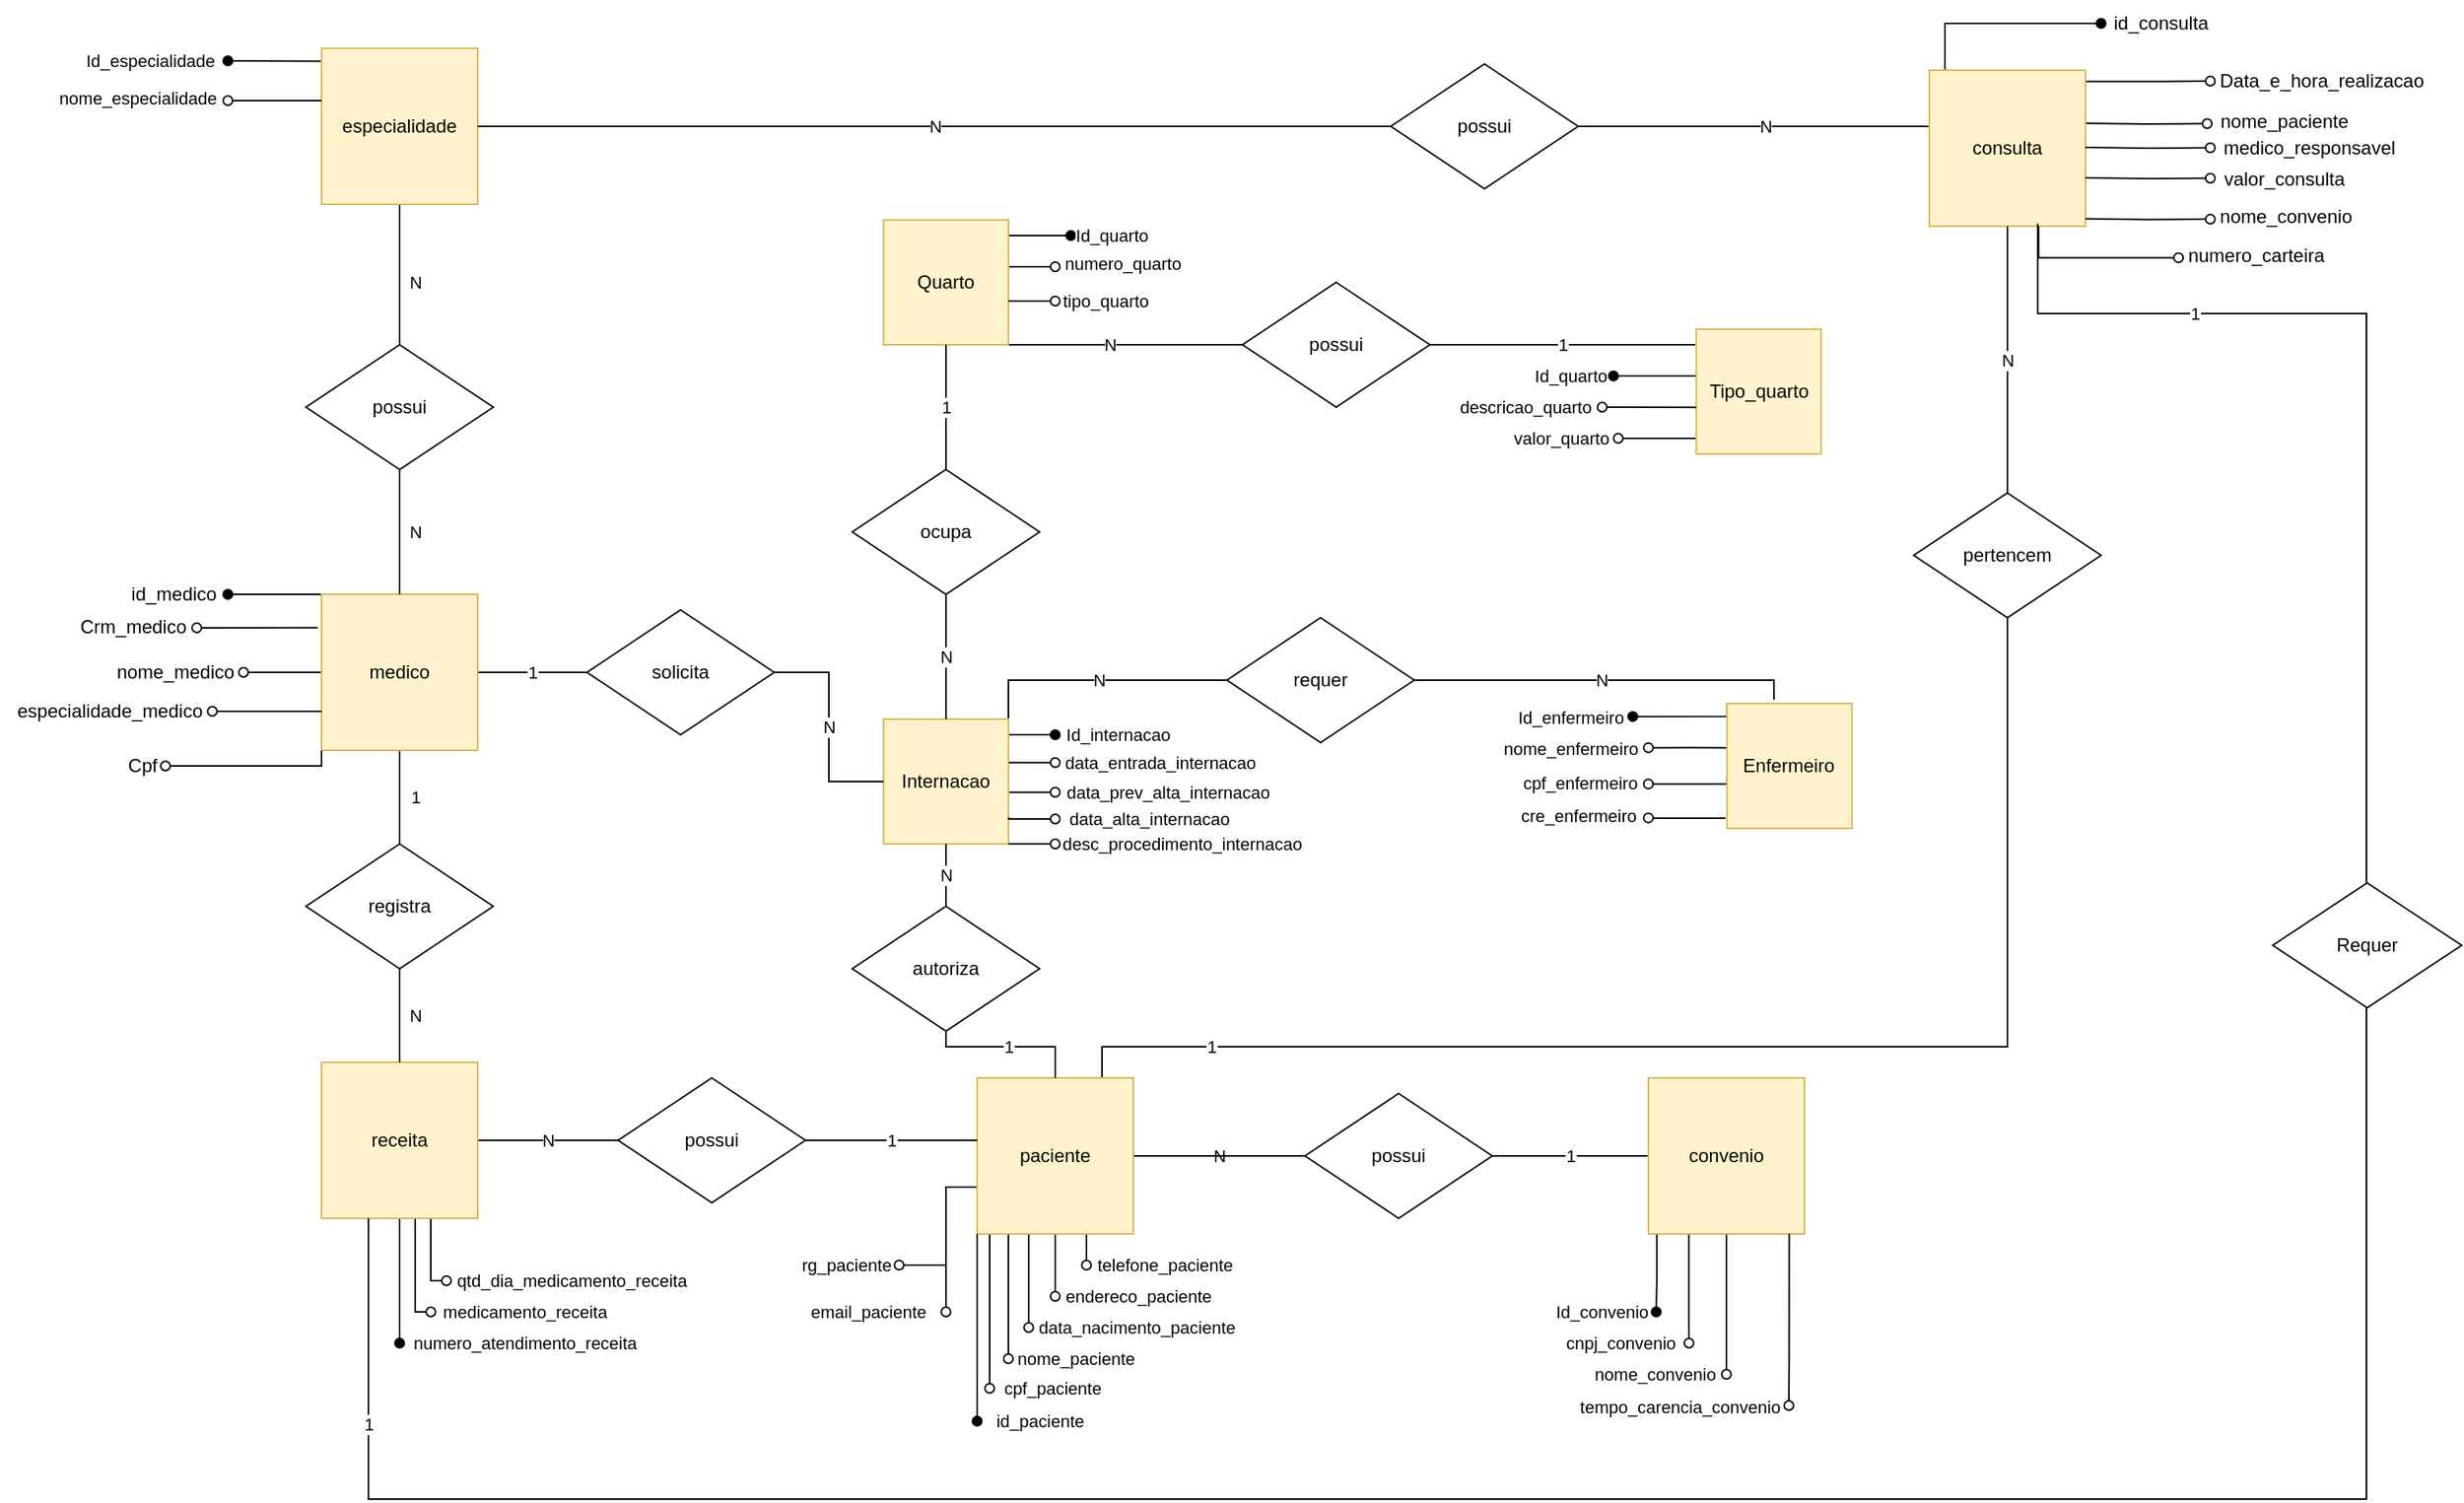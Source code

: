<mxfile version="24.4.13" type="device" pages="2">
  <diagram name="Página-1" id="ew3CuLMnaDYVhj-JNyy1">
    <mxGraphModel dx="1744" dy="946" grid="1" gridSize="10" guides="1" tooltips="1" connect="1" arrows="1" fold="1" page="1" pageScale="1" pageWidth="827" pageHeight="1169" math="0" shadow="0">
      <root>
        <mxCell id="0" />
        <mxCell id="1" parent="0" />
        <mxCell id="UOVDz3AfjMhENpcuAS9a-28" style="edgeStyle=orthogonalEdgeStyle;rounded=0;orthogonalLoop=1;jettySize=auto;html=1;exitX=-0.001;exitY=0.083;exitDx=0;exitDy=0;exitPerimeter=0;endArrow=oval;endFill=1;" parent="1" source="uHf-Sc3Z5YL_8EBf-EKb-9" edge="1">
          <mxGeometry relative="1" as="geometry">
            <mxPoint x="720" y="58" as="targetPoint" />
            <Array as="points">
              <mxPoint x="720" y="58" />
            </Array>
          </mxGeometry>
        </mxCell>
        <mxCell id="UOVDz3AfjMhENpcuAS9a-29" value="Id_especialidade" style="edgeLabel;html=1;align=center;verticalAlign=middle;resizable=0;points=[];" parent="UOVDz3AfjMhENpcuAS9a-28" connectable="0" vertex="1">
          <mxGeometry x="0.57" y="-1" relative="1" as="geometry">
            <mxPoint x="-63" y="1" as="offset" />
          </mxGeometry>
        </mxCell>
        <mxCell id="9ng8BnEBBsvvDeKz3U4P-48" value="N" style="edgeStyle=orthogonalEdgeStyle;rounded=0;orthogonalLoop=1;jettySize=auto;html=1;exitX=0.5;exitY=1;exitDx=0;exitDy=0;entryX=0.5;entryY=0;entryDx=0;entryDy=0;endArrow=none;endFill=0;" parent="1" source="uHf-Sc3Z5YL_8EBf-EKb-9" target="zniptsspKT12phf2z-Gr-21" edge="1">
          <mxGeometry x="0.111" y="10" relative="1" as="geometry">
            <mxPoint as="offset" />
          </mxGeometry>
        </mxCell>
        <mxCell id="uHf-Sc3Z5YL_8EBf-EKb-9" value="especialidade" style="whiteSpace=wrap;html=1;aspect=fixed;fillColor=#fff2cc;strokeColor=#d6b656;" parent="1" vertex="1">
          <mxGeometry x="780" y="50" width="100" height="100" as="geometry" />
        </mxCell>
        <mxCell id="9ng8BnEBBsvvDeKz3U4P-21" style="edgeStyle=orthogonalEdgeStyle;rounded=0;orthogonalLoop=1;jettySize=auto;html=1;exitX=-0.024;exitY=0.134;exitDx=0;exitDy=0;endArrow=oval;endFill=0;exitPerimeter=0;entryX=0.688;entryY=0.948;entryDx=0;entryDy=0;entryPerimeter=0;" parent="1" edge="1">
          <mxGeometry relative="1" as="geometry">
            <mxPoint x="700.04" y="421.44" as="targetPoint" />
            <mxPoint x="777.6" y="421.4" as="sourcePoint" />
          </mxGeometry>
        </mxCell>
        <mxCell id="9ng8BnEBBsvvDeKz3U4P-25" style="edgeStyle=orthogonalEdgeStyle;rounded=0;orthogonalLoop=1;jettySize=auto;html=1;exitX=0;exitY=0.5;exitDx=0;exitDy=0;endArrow=oval;endFill=0;" parent="1" source="uHf-Sc3Z5YL_8EBf-EKb-10" edge="1">
          <mxGeometry relative="1" as="geometry">
            <mxPoint x="730" y="450" as="targetPoint" />
          </mxGeometry>
        </mxCell>
        <mxCell id="9ng8BnEBBsvvDeKz3U4P-35" style="edgeStyle=orthogonalEdgeStyle;rounded=0;orthogonalLoop=1;jettySize=auto;html=1;exitX=0;exitY=0;exitDx=0;exitDy=0;endArrow=oval;endFill=1;" parent="1" source="uHf-Sc3Z5YL_8EBf-EKb-10" edge="1">
          <mxGeometry relative="1" as="geometry">
            <mxPoint x="720" y="400" as="targetPoint" />
            <Array as="points">
              <mxPoint x="720" y="400" />
            </Array>
          </mxGeometry>
        </mxCell>
        <mxCell id="zniptsspKT12phf2z-Gr-48" value="1" style="edgeStyle=orthogonalEdgeStyle;rounded=0;orthogonalLoop=1;jettySize=auto;html=1;entryX=0.5;entryY=0;entryDx=0;entryDy=0;endArrow=none;endFill=0;" parent="1" source="uHf-Sc3Z5YL_8EBf-EKb-10" target="nWhaqhc1l1zfWmb2bpnN-33" edge="1">
          <mxGeometry y="10" relative="1" as="geometry">
            <mxPoint as="offset" />
          </mxGeometry>
        </mxCell>
        <mxCell id="9ng8BnEBBsvvDeKz3U4P-57" value="1" style="edgeStyle=orthogonalEdgeStyle;rounded=0;orthogonalLoop=1;jettySize=auto;html=1;entryX=0;entryY=0.5;entryDx=0;entryDy=0;endArrow=none;endFill=0;" parent="1" source="uHf-Sc3Z5YL_8EBf-EKb-10" target="9ng8BnEBBsvvDeKz3U4P-56" edge="1">
          <mxGeometry relative="1" as="geometry" />
        </mxCell>
        <mxCell id="uHf-Sc3Z5YL_8EBf-EKb-10" value="medico" style="whiteSpace=wrap;html=1;aspect=fixed;fillColor=#fff2cc;strokeColor=#d6b656;" parent="1" vertex="1">
          <mxGeometry x="780" y="400" width="100" height="100" as="geometry" />
        </mxCell>
        <mxCell id="zniptsspKT12phf2z-Gr-53" value="1" style="edgeStyle=orthogonalEdgeStyle;rounded=0;orthogonalLoop=1;jettySize=auto;html=1;endArrow=none;endFill=0;" parent="1" source="uHf-Sc3Z5YL_8EBf-EKb-11" target="uHf-Sc3Z5YL_8EBf-EKb-17" edge="1">
          <mxGeometry relative="1" as="geometry" />
        </mxCell>
        <mxCell id="uHf-Sc3Z5YL_8EBf-EKb-11" value="possui" style="rhombus;whiteSpace=wrap;html=1;" parent="1" vertex="1">
          <mxGeometry x="1410" y="720" width="120" height="80" as="geometry" />
        </mxCell>
        <mxCell id="UOVDz3AfjMhENpcuAS9a-22" value="Id_convenio" style="edgeStyle=orthogonalEdgeStyle;rounded=0;orthogonalLoop=1;jettySize=auto;html=1;endArrow=oval;endFill=1;exitX=0.054;exitY=0.999;exitDx=0;exitDy=0;exitPerimeter=0;" parent="1" source="uHf-Sc3Z5YL_8EBf-EKb-17" edge="1">
          <mxGeometry x="1" y="-35" relative="1" as="geometry">
            <mxPoint x="1635" y="860" as="targetPoint" />
            <Array as="points">
              <mxPoint x="1635" y="840" />
              <mxPoint x="1635" y="860" />
            </Array>
            <mxPoint y="1" as="offset" />
          </mxGeometry>
        </mxCell>
        <mxCell id="UOVDz3AfjMhENpcuAS9a-23" style="edgeStyle=orthogonalEdgeStyle;rounded=0;orthogonalLoop=1;jettySize=auto;html=1;exitX=0.301;exitY=1.031;exitDx=0;exitDy=0;endArrow=oval;endFill=0;exitPerimeter=0;" parent="1" edge="1">
          <mxGeometry relative="1" as="geometry">
            <mxPoint x="1656" y="880" as="targetPoint" />
            <mxPoint x="1646" y="810.0" as="sourcePoint" />
            <Array as="points">
              <mxPoint x="1655.9" y="809.9" />
              <mxPoint x="1655.9" y="866.9" />
            </Array>
          </mxGeometry>
        </mxCell>
        <mxCell id="UOVDz3AfjMhENpcuAS9a-24" value="cnpj_convenio" style="edgeLabel;html=1;align=center;verticalAlign=middle;resizable=0;points=[];" parent="UOVDz3AfjMhENpcuAS9a-23" connectable="0" vertex="1">
          <mxGeometry x="0.198" y="2" relative="1" as="geometry">
            <mxPoint x="-46" y="32" as="offset" />
          </mxGeometry>
        </mxCell>
        <mxCell id="zniptsspKT12phf2z-Gr-58" style="edgeStyle=orthogonalEdgeStyle;rounded=0;orthogonalLoop=1;jettySize=auto;html=1;endArrow=oval;endFill=0;" parent="1" source="uHf-Sc3Z5YL_8EBf-EKb-17" edge="1">
          <mxGeometry relative="1" as="geometry">
            <mxPoint x="1680" y="900" as="targetPoint" />
          </mxGeometry>
        </mxCell>
        <mxCell id="zniptsspKT12phf2z-Gr-59" value="nome_convenio" style="edgeLabel;html=1;align=center;verticalAlign=middle;resizable=0;points=[];" parent="zniptsspKT12phf2z-Gr-58" connectable="0" vertex="1">
          <mxGeometry x="0.616" y="1" relative="1" as="geometry">
            <mxPoint x="-47" y="17" as="offset" />
          </mxGeometry>
        </mxCell>
        <mxCell id="uHf-Sc3Z5YL_8EBf-EKb-17" value="convenio" style="whiteSpace=wrap;html=1;aspect=fixed;fillColor=#fff2cc;strokeColor=#d6b656;" parent="1" vertex="1">
          <mxGeometry x="1630" y="710" width="100" height="100" as="geometry" />
        </mxCell>
        <mxCell id="UOVDz3AfjMhENpcuAS9a-3" value="cpf_paciente" style="edgeStyle=orthogonalEdgeStyle;rounded=0;orthogonalLoop=1;jettySize=auto;html=1;endArrow=oval;endFill=0;" parent="1" edge="1">
          <mxGeometry x="1" y="40" relative="1" as="geometry">
            <mxPoint x="1208" y="909" as="targetPoint" />
            <mxPoint x="1208" y="809" as="sourcePoint" />
            <Array as="points">
              <mxPoint x="1208" y="899" />
            </Array>
            <mxPoint as="offset" />
          </mxGeometry>
        </mxCell>
        <mxCell id="UOVDz3AfjMhENpcuAS9a-6" style="edgeStyle=orthogonalEdgeStyle;rounded=0;orthogonalLoop=1;jettySize=auto;html=1;endArrow=oval;endFill=0;" parent="1" edge="1">
          <mxGeometry relative="1" as="geometry">
            <mxPoint x="1220" y="890" as="targetPoint" />
            <mxPoint x="1219.997" y="810" as="sourcePoint" />
          </mxGeometry>
        </mxCell>
        <mxCell id="UOVDz3AfjMhENpcuAS9a-7" value="nome_paciente" style="edgeLabel;html=1;align=center;verticalAlign=middle;resizable=0;points=[];" parent="UOVDz3AfjMhENpcuAS9a-6" connectable="0" vertex="1">
          <mxGeometry x="0.436" y="2" relative="1" as="geometry">
            <mxPoint x="41" y="22" as="offset" />
          </mxGeometry>
        </mxCell>
        <mxCell id="UOVDz3AfjMhENpcuAS9a-9" style="edgeStyle=orthogonalEdgeStyle;rounded=0;orthogonalLoop=1;jettySize=auto;html=1;endArrow=oval;endFill=0;" parent="1" edge="1">
          <mxGeometry relative="1" as="geometry">
            <mxPoint x="1233.02" y="870" as="targetPoint" />
            <mxPoint x="1232.997" y="810" as="sourcePoint" />
          </mxGeometry>
        </mxCell>
        <mxCell id="UOVDz3AfjMhENpcuAS9a-10" value="data_nacimento_paciente" style="edgeLabel;html=1;align=center;verticalAlign=middle;resizable=0;points=[];" parent="UOVDz3AfjMhENpcuAS9a-9" connectable="0" vertex="1">
          <mxGeometry x="0.651" y="1" relative="1" as="geometry">
            <mxPoint x="68" y="10" as="offset" />
          </mxGeometry>
        </mxCell>
        <mxCell id="UOVDz3AfjMhENpcuAS9a-11" style="edgeStyle=orthogonalEdgeStyle;rounded=0;orthogonalLoop=1;jettySize=auto;html=1;endArrow=oval;endFill=0;" parent="1" source="uHf-Sc3Z5YL_8EBf-EKb-18" edge="1">
          <mxGeometry relative="1" as="geometry">
            <mxPoint x="1250" y="850" as="targetPoint" />
          </mxGeometry>
        </mxCell>
        <mxCell id="UOVDz3AfjMhENpcuAS9a-12" value="endereco_paciente" style="edgeLabel;html=1;align=center;verticalAlign=middle;resizable=0;points=[];" parent="UOVDz3AfjMhENpcuAS9a-11" connectable="0" vertex="1">
          <mxGeometry x="-0.206" y="1" relative="1" as="geometry">
            <mxPoint x="52" y="24" as="offset" />
          </mxGeometry>
        </mxCell>
        <mxCell id="UOVDz3AfjMhENpcuAS9a-15" style="edgeStyle=orthogonalEdgeStyle;rounded=0;orthogonalLoop=1;jettySize=auto;html=1;exitX=0.75;exitY=1;exitDx=0;exitDy=0;endArrow=oval;endFill=0;" parent="1" edge="1">
          <mxGeometry relative="1" as="geometry">
            <mxPoint x="1270" y="830" as="targetPoint" />
            <mxPoint x="1275" y="800" as="sourcePoint" />
            <Array as="points">
              <mxPoint x="1270" y="800" />
              <mxPoint x="1270" y="830" />
            </Array>
          </mxGeometry>
        </mxCell>
        <mxCell id="UOVDz3AfjMhENpcuAS9a-16" value="telefone_paciente" style="edgeLabel;html=1;align=center;verticalAlign=middle;resizable=0;points=[];" parent="UOVDz3AfjMhENpcuAS9a-15" connectable="0" vertex="1">
          <mxGeometry x="0.368" relative="1" as="geometry">
            <mxPoint x="50" y="11" as="offset" />
          </mxGeometry>
        </mxCell>
        <mxCell id="UOVDz3AfjMhENpcuAS9a-17" value="email_paciente" style="edgeStyle=orthogonalEdgeStyle;rounded=0;orthogonalLoop=1;jettySize=auto;html=1;endArrow=oval;endFill=0;" parent="1" edge="1">
          <mxGeometry x="1.0" y="-50" relative="1" as="geometry">
            <mxPoint x="1180" y="860" as="targetPoint" />
            <mxPoint x="1200" y="780" as="sourcePoint" />
            <Array as="points">
              <mxPoint x="1180" y="780" />
            </Array>
            <mxPoint as="offset" />
          </mxGeometry>
        </mxCell>
        <mxCell id="UOVDz3AfjMhENpcuAS9a-20" style="edgeStyle=orthogonalEdgeStyle;rounded=0;orthogonalLoop=1;jettySize=auto;html=1;endArrow=oval;endFill=0;" parent="1" edge="1">
          <mxGeometry relative="1" as="geometry">
            <mxPoint x="1150" y="830" as="targetPoint" />
            <mxPoint x="1200" y="770" as="sourcePoint" />
            <Array as="points">
              <mxPoint x="1200" y="780" />
              <mxPoint x="1180" y="780" />
              <mxPoint x="1180" y="830" />
              <mxPoint x="1160" y="830" />
            </Array>
          </mxGeometry>
        </mxCell>
        <mxCell id="UOVDz3AfjMhENpcuAS9a-21" value="rg_paciente" style="edgeLabel;html=1;align=center;verticalAlign=middle;resizable=0;points=[];" parent="UOVDz3AfjMhENpcuAS9a-20" connectable="0" vertex="1">
          <mxGeometry x="0.681" relative="1" as="geometry">
            <mxPoint x="-52" as="offset" />
          </mxGeometry>
        </mxCell>
        <mxCell id="zniptsspKT12phf2z-Gr-52" value="N" style="edgeStyle=orthogonalEdgeStyle;rounded=0;orthogonalLoop=1;jettySize=auto;html=1;entryX=0;entryY=0.5;entryDx=0;entryDy=0;endArrow=none;endFill=0;" parent="1" source="uHf-Sc3Z5YL_8EBf-EKb-18" target="uHf-Sc3Z5YL_8EBf-EKb-11" edge="1">
          <mxGeometry relative="1" as="geometry" />
        </mxCell>
        <mxCell id="9ng8BnEBBsvvDeKz3U4P-49" value="1" style="edgeStyle=orthogonalEdgeStyle;rounded=0;orthogonalLoop=1;jettySize=auto;html=1;exitX=0.85;exitY=0.019;exitDx=0;exitDy=0;entryX=0.5;entryY=1;entryDx=0;entryDy=0;endArrow=none;endFill=0;exitPerimeter=0;" parent="1" source="uHf-Sc3Z5YL_8EBf-EKb-18" target="nWhaqhc1l1zfWmb2bpnN-17" edge="1">
          <mxGeometry x="-0.78" relative="1" as="geometry">
            <Array as="points">
              <mxPoint x="1280" y="712" />
              <mxPoint x="1280" y="690" />
              <mxPoint x="1860" y="690" />
            </Array>
            <mxPoint as="offset" />
          </mxGeometry>
        </mxCell>
        <mxCell id="zniptsspKT12phf2z-Gr-64" style="edgeStyle=orthogonalEdgeStyle;rounded=0;orthogonalLoop=1;jettySize=auto;html=1;endArrow=none;endFill=0;" parent="1" source="uHf-Sc3Z5YL_8EBf-EKb-18" target="uHf-Sc3Z5YL_8EBf-EKb-11" edge="1">
          <mxGeometry relative="1" as="geometry" />
        </mxCell>
        <mxCell id="uHf-Sc3Z5YL_8EBf-EKb-18" value="paciente" style="whiteSpace=wrap;html=1;aspect=fixed;fillColor=#fff2cc;strokeColor=#d6b656;" parent="1" vertex="1">
          <mxGeometry x="1200" y="710" width="100" height="100" as="geometry" />
        </mxCell>
        <mxCell id="9ng8BnEBBsvvDeKz3U4P-3" style="edgeStyle=orthogonalEdgeStyle;rounded=0;orthogonalLoop=1;jettySize=auto;html=1;exitX=1;exitY=0.25;exitDx=0;exitDy=0;endArrow=oval;endFill=1;" parent="1" edge="1">
          <mxGeometry relative="1" as="geometry">
            <mxPoint x="1920" y="33.97" as="targetPoint" />
            <mxPoint x="1820" y="64.0" as="sourcePoint" />
            <Array as="points">
              <mxPoint x="1820" y="33.97" />
              <mxPoint x="1900" y="33.97" />
            </Array>
          </mxGeometry>
        </mxCell>
        <mxCell id="9ng8BnEBBsvvDeKz3U4P-5" style="edgeStyle=orthogonalEdgeStyle;rounded=0;orthogonalLoop=1;jettySize=auto;html=1;exitX=0.997;exitY=0.072;exitDx=0;exitDy=0;endArrow=oval;endFill=0;exitPerimeter=0;" parent="1" source="nWhaqhc1l1zfWmb2bpnN-6" edge="1">
          <mxGeometry relative="1" as="geometry">
            <mxPoint x="1990" y="71" as="targetPoint" />
            <mxPoint x="2200" y="83" as="sourcePoint" />
            <Array as="points">
              <mxPoint x="1960" y="71" />
            </Array>
          </mxGeometry>
        </mxCell>
        <mxCell id="9ng8BnEBBsvvDeKz3U4P-7" style="edgeStyle=orthogonalEdgeStyle;rounded=0;orthogonalLoop=1;jettySize=auto;html=1;exitX=1;exitY=0.75;exitDx=0;exitDy=0;endArrow=oval;endFill=0;" parent="1" edge="1">
          <mxGeometry relative="1" as="geometry">
            <mxPoint x="1988" y="98.231" as="targetPoint" />
            <mxPoint x="1908" y="98.0" as="sourcePoint" />
          </mxGeometry>
        </mxCell>
        <mxCell id="9ng8BnEBBsvvDeKz3U4P-51" value="N" style="edgeStyle=orthogonalEdgeStyle;rounded=0;orthogonalLoop=1;jettySize=auto;html=1;exitX=0;exitY=0.5;exitDx=0;exitDy=0;entryX=1;entryY=0.5;entryDx=0;entryDy=0;endArrow=none;endFill=0;" parent="1" source="nWhaqhc1l1zfWmb2bpnN-6" target="nWhaqhc1l1zfWmb2bpnN-16" edge="1">
          <mxGeometry relative="1" as="geometry">
            <Array as="points">
              <mxPoint x="1810" y="100" />
            </Array>
          </mxGeometry>
        </mxCell>
        <mxCell id="nWhaqhc1l1zfWmb2bpnN-6" value="consulta" style="whiteSpace=wrap;html=1;aspect=fixed;fillColor=#fff2cc;strokeColor=#d6b656;" parent="1" vertex="1">
          <mxGeometry x="1810" y="64" width="100" height="100" as="geometry" />
        </mxCell>
        <mxCell id="UOVDz3AfjMhENpcuAS9a-33" style="edgeStyle=orthogonalEdgeStyle;rounded=0;orthogonalLoop=1;jettySize=auto;html=1;endArrow=oval;endFill=1;" parent="1" source="nWhaqhc1l1zfWmb2bpnN-7" edge="1">
          <mxGeometry relative="1" as="geometry">
            <mxPoint x="830" y="880" as="targetPoint" />
            <Array as="points">
              <mxPoint x="830" y="870" />
            </Array>
          </mxGeometry>
        </mxCell>
        <mxCell id="UOVDz3AfjMhENpcuAS9a-34" value="numero_atendimento_receita" style="edgeLabel;html=1;align=center;verticalAlign=middle;resizable=0;points=[];" parent="UOVDz3AfjMhENpcuAS9a-33" connectable="0" vertex="1">
          <mxGeometry x="-0.008" relative="1" as="geometry">
            <mxPoint x="80" y="40" as="offset" />
          </mxGeometry>
        </mxCell>
        <mxCell id="zniptsspKT12phf2z-Gr-50" value="N" style="edgeStyle=orthogonalEdgeStyle;rounded=0;orthogonalLoop=1;jettySize=auto;html=1;entryX=0;entryY=0.5;entryDx=0;entryDy=0;endArrow=none;endFill=0;" parent="1" source="nWhaqhc1l1zfWmb2bpnN-7" target="nWhaqhc1l1zfWmb2bpnN-10" edge="1">
          <mxGeometry relative="1" as="geometry" />
        </mxCell>
        <mxCell id="zniptsspKT12phf2z-Gr-71" style="edgeStyle=orthogonalEdgeStyle;rounded=0;orthogonalLoop=1;jettySize=auto;html=1;exitX=0.673;exitY=0.997;exitDx=0;exitDy=0;exitPerimeter=0;endArrow=oval;endFill=0;" parent="1" edge="1">
          <mxGeometry relative="1" as="geometry">
            <mxPoint x="850" y="860" as="targetPoint" />
            <mxPoint x="847.3" y="800" as="sourcePoint" />
            <Array as="points">
              <mxPoint x="840" y="800" />
              <mxPoint x="840" y="860" />
            </Array>
          </mxGeometry>
        </mxCell>
        <mxCell id="zniptsspKT12phf2z-Gr-72" value="medicamento_receita" style="edgeLabel;html=1;align=center;verticalAlign=middle;resizable=0;points=[];" parent="zniptsspKT12phf2z-Gr-71" connectable="0" vertex="1">
          <mxGeometry x="0.331" y="1" relative="1" as="geometry">
            <mxPoint x="69" y="16" as="offset" />
          </mxGeometry>
        </mxCell>
        <mxCell id="zniptsspKT12phf2z-Gr-73" style="edgeStyle=orthogonalEdgeStyle;rounded=0;orthogonalLoop=1;jettySize=auto;html=1;endArrow=oval;endFill=0;" parent="1" edge="1">
          <mxGeometry relative="1" as="geometry">
            <mxPoint x="860" y="840" as="targetPoint" />
            <mxPoint x="850.0" y="790" as="sourcePoint" />
            <Array as="points">
              <mxPoint x="850" y="840" />
            </Array>
          </mxGeometry>
        </mxCell>
        <mxCell id="nWhaqhc1l1zfWmb2bpnN-7" value="receita" style="whiteSpace=wrap;html=1;aspect=fixed;fillColor=#fff2cc;strokeColor=#d6b656;" parent="1" vertex="1">
          <mxGeometry x="780" y="700" width="100" height="100" as="geometry" />
        </mxCell>
        <mxCell id="nWhaqhc1l1zfWmb2bpnN-10" value="possui" style="rhombus;whiteSpace=wrap;html=1;" parent="1" vertex="1">
          <mxGeometry x="970" y="710" width="120" height="80" as="geometry" />
        </mxCell>
        <mxCell id="9ng8BnEBBsvvDeKz3U4P-52" value="N" style="edgeStyle=orthogonalEdgeStyle;rounded=0;orthogonalLoop=1;jettySize=auto;html=1;exitX=0;exitY=0.5;exitDx=0;exitDy=0;entryX=1;entryY=0.5;entryDx=0;entryDy=0;endArrow=none;endFill=0;" parent="1" source="nWhaqhc1l1zfWmb2bpnN-16" target="uHf-Sc3Z5YL_8EBf-EKb-9" edge="1">
          <mxGeometry relative="1" as="geometry" />
        </mxCell>
        <mxCell id="nWhaqhc1l1zfWmb2bpnN-16" value="possui" style="rhombus;whiteSpace=wrap;html=1;" parent="1" vertex="1">
          <mxGeometry x="1465" y="60" width="120" height="80" as="geometry" />
        </mxCell>
        <mxCell id="9ng8BnEBBsvvDeKz3U4P-61" value="N" style="edgeStyle=orthogonalEdgeStyle;rounded=0;orthogonalLoop=1;jettySize=auto;html=1;exitX=0.5;exitY=0;exitDx=0;exitDy=0;entryX=0.5;entryY=1;entryDx=0;entryDy=0;endArrow=none;endFill=0;" parent="1" source="nWhaqhc1l1zfWmb2bpnN-17" target="nWhaqhc1l1zfWmb2bpnN-6" edge="1">
          <mxGeometry relative="1" as="geometry" />
        </mxCell>
        <mxCell id="nWhaqhc1l1zfWmb2bpnN-17" value="pertencem" style="rhombus;whiteSpace=wrap;html=1;" parent="1" vertex="1">
          <mxGeometry x="1800" y="335" width="120" height="80" as="geometry" />
        </mxCell>
        <mxCell id="nWhaqhc1l1zfWmb2bpnN-30" value="possui" style="rhombus;whiteSpace=wrap;html=1;" parent="1" vertex="1">
          <mxGeometry x="1370" y="200" width="120" height="80" as="geometry" />
        </mxCell>
        <mxCell id="zniptsspKT12phf2z-Gr-49" value="N" style="edgeStyle=orthogonalEdgeStyle;rounded=0;orthogonalLoop=1;jettySize=auto;html=1;entryX=0.5;entryY=0;entryDx=0;entryDy=0;endArrow=none;endFill=0;" parent="1" source="nWhaqhc1l1zfWmb2bpnN-33" target="nWhaqhc1l1zfWmb2bpnN-7" edge="1">
          <mxGeometry y="10" relative="1" as="geometry">
            <mxPoint as="offset" />
          </mxGeometry>
        </mxCell>
        <mxCell id="nWhaqhc1l1zfWmb2bpnN-33" value="registra" style="rhombus;whiteSpace=wrap;html=1;" parent="1" vertex="1">
          <mxGeometry x="770" y="560" width="120" height="80" as="geometry" />
        </mxCell>
        <mxCell id="9ng8BnEBBsvvDeKz3U4P-4" value="id_consulta" style="text;html=1;align=center;verticalAlign=middle;resizable=0;points=[];autosize=1;strokeColor=none;fillColor=none;" parent="1" vertex="1">
          <mxGeometry x="1918" y="19" width="80" height="30" as="geometry" />
        </mxCell>
        <mxCell id="9ng8BnEBBsvvDeKz3U4P-6" value="Data_e_hora_realizacao" style="text;html=1;align=center;verticalAlign=middle;resizable=0;points=[];autosize=1;strokeColor=none;fillColor=none;" parent="1" vertex="1">
          <mxGeometry x="1986" y="56" width="150" height="30" as="geometry" />
        </mxCell>
        <mxCell id="9ng8BnEBBsvvDeKz3U4P-8" value="medico_responsavel" style="text;html=1;align=center;verticalAlign=middle;resizable=0;points=[];autosize=1;strokeColor=none;fillColor=none;" parent="1" vertex="1">
          <mxGeometry x="1988" y="99" width="130" height="30" as="geometry" />
        </mxCell>
        <mxCell id="9ng8BnEBBsvvDeKz3U4P-9" style="edgeStyle=orthogonalEdgeStyle;rounded=0;orthogonalLoop=1;jettySize=auto;html=1;exitX=1;exitY=0.75;exitDx=0;exitDy=0;endArrow=oval;endFill=0;" parent="1" edge="1">
          <mxGeometry relative="1" as="geometry">
            <mxPoint x="1990" y="113.731" as="targetPoint" />
            <mxPoint x="1910" y="113.5" as="sourcePoint" />
          </mxGeometry>
        </mxCell>
        <mxCell id="9ng8BnEBBsvvDeKz3U4P-10" value="nome_paciente" style="text;html=1;align=center;verticalAlign=middle;resizable=0;points=[];autosize=1;strokeColor=none;fillColor=none;" parent="1" vertex="1">
          <mxGeometry x="1982" y="82" width="110" height="30" as="geometry" />
        </mxCell>
        <mxCell id="9ng8BnEBBsvvDeKz3U4P-11" style="edgeStyle=orthogonalEdgeStyle;rounded=0;orthogonalLoop=1;jettySize=auto;html=1;exitX=1;exitY=0.75;exitDx=0;exitDy=0;endArrow=oval;endFill=0;" parent="1" edge="1">
          <mxGeometry relative="1" as="geometry">
            <mxPoint x="1990" y="133.231" as="targetPoint" />
            <mxPoint x="1910" y="133" as="sourcePoint" />
          </mxGeometry>
        </mxCell>
        <mxCell id="9ng8BnEBBsvvDeKz3U4P-12" value="nome_convenio" style="text;html=1;align=center;verticalAlign=middle;resizable=0;points=[];autosize=1;strokeColor=none;fillColor=none;" parent="1" vertex="1">
          <mxGeometry x="1983" y="143" width="110" height="30" as="geometry" />
        </mxCell>
        <mxCell id="9ng8BnEBBsvvDeKz3U4P-15" value="valor_consulta" style="text;html=1;align=center;verticalAlign=middle;resizable=0;points=[];autosize=1;strokeColor=none;fillColor=none;" parent="1" vertex="1">
          <mxGeometry x="1987" y="119" width="100" height="30" as="geometry" />
        </mxCell>
        <mxCell id="9ng8BnEBBsvvDeKz3U4P-18" style="edgeStyle=orthogonalEdgeStyle;rounded=0;orthogonalLoop=1;jettySize=auto;html=1;exitX=0.904;exitY=0.978;exitDx=0;exitDy=0;endArrow=oval;endFill=0;exitPerimeter=0;" parent="1" edge="1">
          <mxGeometry relative="1" as="geometry">
            <mxPoint x="1969.6" y="184.2" as="targetPoint" />
            <mxPoint x="1880" y="164" as="sourcePoint" />
            <Array as="points">
              <mxPoint x="1879.6" y="184.2" />
            </Array>
          </mxGeometry>
        </mxCell>
        <mxCell id="9ng8BnEBBsvvDeKz3U4P-19" value="numero_carteira" style="text;html=1;align=center;verticalAlign=middle;resizable=0;points=[];autosize=1;strokeColor=none;fillColor=none;" parent="1" vertex="1">
          <mxGeometry x="1964" y="168" width="110" height="30" as="geometry" />
        </mxCell>
        <mxCell id="9ng8BnEBBsvvDeKz3U4P-22" value="Crm_medico" style="text;html=1;align=center;verticalAlign=middle;resizable=0;points=[];autosize=1;strokeColor=none;fillColor=none;" parent="1" vertex="1">
          <mxGeometry x="614" y="406" width="90" height="30" as="geometry" />
        </mxCell>
        <mxCell id="UOVDz3AfjMhENpcuAS9a-30" style="edgeStyle=orthogonalEdgeStyle;rounded=0;orthogonalLoop=1;jettySize=auto;html=1;exitX=-0.001;exitY=0.083;exitDx=0;exitDy=0;exitPerimeter=0;endArrow=oval;endFill=0;" parent="1" edge="1">
          <mxGeometry relative="1" as="geometry">
            <mxPoint x="720" y="83.51" as="targetPoint" />
            <mxPoint x="780" y="83.51" as="sourcePoint" />
            <Array as="points">
              <mxPoint x="720" y="83.51" />
            </Array>
          </mxGeometry>
        </mxCell>
        <mxCell id="UOVDz3AfjMhENpcuAS9a-31" value="nome_especialidade" style="edgeLabel;html=1;align=center;verticalAlign=middle;resizable=0;points=[];" parent="UOVDz3AfjMhENpcuAS9a-30" connectable="0" vertex="1">
          <mxGeometry x="0.57" y="-1" relative="1" as="geometry">
            <mxPoint x="-71" y="-1" as="offset" />
          </mxGeometry>
        </mxCell>
        <mxCell id="9ng8BnEBBsvvDeKz3U4P-27" value="nome_medico" style="text;html=1;align=center;verticalAlign=middle;resizable=0;points=[];autosize=1;strokeColor=none;fillColor=none;" parent="1" vertex="1">
          <mxGeometry x="636" y="435" width="100" height="30" as="geometry" />
        </mxCell>
        <mxCell id="9ng8BnEBBsvvDeKz3U4P-28" style="edgeStyle=orthogonalEdgeStyle;rounded=0;orthogonalLoop=1;jettySize=auto;html=1;exitX=0;exitY=0.75;exitDx=0;exitDy=0;endArrow=oval;endFill=0;" parent="1" source="uHf-Sc3Z5YL_8EBf-EKb-10" edge="1">
          <mxGeometry relative="1" as="geometry">
            <mxPoint x="710" y="475" as="targetPoint" />
            <mxPoint x="880" y="470" as="sourcePoint" />
          </mxGeometry>
        </mxCell>
        <mxCell id="9ng8BnEBBsvvDeKz3U4P-29" value="especialidade_medico" style="text;html=1;align=center;verticalAlign=middle;resizable=0;points=[];autosize=1;strokeColor=none;fillColor=none;" parent="1" vertex="1">
          <mxGeometry x="574" y="460" width="140" height="30" as="geometry" />
        </mxCell>
        <mxCell id="9ng8BnEBBsvvDeKz3U4P-30" style="edgeStyle=orthogonalEdgeStyle;rounded=0;orthogonalLoop=1;jettySize=auto;html=1;endArrow=oval;endFill=0;" parent="1" edge="1">
          <mxGeometry relative="1" as="geometry">
            <mxPoint x="680" y="510" as="targetPoint" />
            <mxPoint x="780" y="500" as="sourcePoint" />
            <Array as="points">
              <mxPoint x="780" y="510" />
              <mxPoint x="689" y="510" />
            </Array>
          </mxGeometry>
        </mxCell>
        <mxCell id="9ng8BnEBBsvvDeKz3U4P-31" value="Cpf" style="text;html=1;align=center;verticalAlign=middle;resizable=0;points=[];autosize=1;strokeColor=none;fillColor=none;" parent="1" vertex="1">
          <mxGeometry x="645" y="495" width="40" height="30" as="geometry" />
        </mxCell>
        <mxCell id="zniptsspKT12phf2z-Gr-5" style="edgeStyle=orthogonalEdgeStyle;rounded=0;orthogonalLoop=1;jettySize=auto;html=1;endArrow=oval;endFill=1;" parent="1" source="zniptsspKT12phf2z-Gr-1" edge="1">
          <mxGeometry relative="1" as="geometry">
            <mxPoint x="1260" y="170" as="targetPoint" />
            <Array as="points">
              <mxPoint x="1250" y="170" />
            </Array>
          </mxGeometry>
        </mxCell>
        <mxCell id="zniptsspKT12phf2z-Gr-6" value="Id_quarto" style="edgeLabel;html=1;align=center;verticalAlign=middle;resizable=0;points=[];" parent="zniptsspKT12phf2z-Gr-5" connectable="0" vertex="1">
          <mxGeometry x="0.169" y="1" relative="1" as="geometry">
            <mxPoint x="42" y="1" as="offset" />
          </mxGeometry>
        </mxCell>
        <mxCell id="zniptsspKT12phf2z-Gr-7" style="edgeStyle=orthogonalEdgeStyle;rounded=0;orthogonalLoop=1;jettySize=auto;html=1;endArrow=oval;endFill=0;" parent="1" edge="1">
          <mxGeometry relative="1" as="geometry">
            <mxPoint x="1250" y="190" as="targetPoint" />
            <mxPoint x="1220" y="190.032" as="sourcePoint" />
          </mxGeometry>
        </mxCell>
        <mxCell id="zniptsspKT12phf2z-Gr-8" value="numero_quarto" style="edgeLabel;html=1;align=center;verticalAlign=middle;resizable=0;points=[];" parent="zniptsspKT12phf2z-Gr-7" connectable="0" vertex="1">
          <mxGeometry x="0.396" relative="1" as="geometry">
            <mxPoint x="52" y="-2" as="offset" />
          </mxGeometry>
        </mxCell>
        <mxCell id="9ng8BnEBBsvvDeKz3U4P-64" value="N" style="edgeStyle=orthogonalEdgeStyle;rounded=0;orthogonalLoop=1;jettySize=auto;html=1;entryX=0;entryY=0.5;entryDx=0;entryDy=0;exitX=0.75;exitY=1;exitDx=0;exitDy=0;endArrow=none;endFill=0;" parent="1" source="zniptsspKT12phf2z-Gr-1" target="nWhaqhc1l1zfWmb2bpnN-30" edge="1">
          <mxGeometry x="-0.002" relative="1" as="geometry">
            <Array as="points">
              <mxPoint x="1280" y="240" />
              <mxPoint x="1280" y="240" />
            </Array>
            <mxPoint as="offset" />
          </mxGeometry>
        </mxCell>
        <mxCell id="zniptsspKT12phf2z-Gr-1" value="Quarto" style="whiteSpace=wrap;html=1;aspect=fixed;fillColor=#fff2cc;strokeColor=#d6b656;" parent="1" vertex="1">
          <mxGeometry x="1140" y="160" width="80" height="80" as="geometry" />
        </mxCell>
        <mxCell id="zniptsspKT12phf2z-Gr-11" style="edgeStyle=orthogonalEdgeStyle;rounded=0;orthogonalLoop=1;jettySize=auto;html=1;endArrow=oval;endFill=1;" parent="1" source="zniptsspKT12phf2z-Gr-2" edge="1">
          <mxGeometry relative="1" as="geometry">
            <mxPoint x="1250" y="490" as="targetPoint" />
            <Array as="points">
              <mxPoint x="1250" y="490" />
              <mxPoint x="1250" y="490" />
            </Array>
          </mxGeometry>
        </mxCell>
        <mxCell id="zniptsspKT12phf2z-Gr-12" value="Id_internacao" style="edgeLabel;html=1;align=center;verticalAlign=middle;resizable=0;points=[];" parent="zniptsspKT12phf2z-Gr-11" connectable="0" vertex="1">
          <mxGeometry x="0.016" relative="1" as="geometry">
            <mxPoint x="55" as="offset" />
          </mxGeometry>
        </mxCell>
        <mxCell id="9ng8BnEBBsvvDeKz3U4P-62" value="N" style="edgeStyle=orthogonalEdgeStyle;rounded=0;orthogonalLoop=1;jettySize=auto;html=1;exitX=1;exitY=0;exitDx=0;exitDy=0;endArrow=none;endFill=0;" parent="1" source="zniptsspKT12phf2z-Gr-2" target="zniptsspKT12phf2z-Gr-23" edge="1">
          <mxGeometry relative="1" as="geometry" />
        </mxCell>
        <mxCell id="zniptsspKT12phf2z-Gr-2" value="Internacao" style="whiteSpace=wrap;html=1;aspect=fixed;fillColor=#fff2cc;strokeColor=#d6b656;" parent="1" vertex="1">
          <mxGeometry x="1140" y="480" width="80" height="80" as="geometry" />
        </mxCell>
        <mxCell id="zniptsspKT12phf2z-Gr-24" style="edgeStyle=orthogonalEdgeStyle;rounded=0;orthogonalLoop=1;jettySize=auto;html=1;endArrow=oval;endFill=1;exitX=0.049;exitY=0.021;exitDx=0;exitDy=0;exitPerimeter=0;" parent="1" edge="1">
          <mxGeometry relative="1" as="geometry">
            <mxPoint x="1620" y="478.32" as="targetPoint" />
            <mxPoint x="1680.39" y="470.0" as="sourcePoint" />
            <Array as="points">
              <mxPoint x="1680" y="478.32" />
            </Array>
          </mxGeometry>
        </mxCell>
        <mxCell id="zniptsspKT12phf2z-Gr-25" value="Id_enfermeiro" style="edgeLabel;html=1;align=center;verticalAlign=middle;resizable=0;points=[];" parent="zniptsspKT12phf2z-Gr-24" connectable="0" vertex="1">
          <mxGeometry x="0.237" y="-1" relative="1" as="geometry">
            <mxPoint x="-66" y="1" as="offset" />
          </mxGeometry>
        </mxCell>
        <mxCell id="zniptsspKT12phf2z-Gr-26" style="edgeStyle=orthogonalEdgeStyle;rounded=0;orthogonalLoop=1;jettySize=auto;html=1;endArrow=oval;endFill=0;exitX=0.014;exitY=0.354;exitDx=0;exitDy=0;exitPerimeter=0;" parent="1" source="zniptsspKT12phf2z-Gr-3" edge="1">
          <mxGeometry relative="1" as="geometry">
            <mxPoint x="1630" y="498.32" as="targetPoint" />
            <mxPoint x="1696.45" y="450.4" as="sourcePoint" />
            <Array as="points" />
          </mxGeometry>
        </mxCell>
        <mxCell id="zniptsspKT12phf2z-Gr-27" value="nome_enfermeiro" style="edgeLabel;html=1;align=center;verticalAlign=middle;resizable=0;points=[];" parent="zniptsspKT12phf2z-Gr-26" connectable="0" vertex="1">
          <mxGeometry x="0.349" y="-1" relative="1" as="geometry">
            <mxPoint x="-67" y="1" as="offset" />
          </mxGeometry>
        </mxCell>
        <mxCell id="zniptsspKT12phf2z-Gr-30" style="edgeStyle=orthogonalEdgeStyle;rounded=0;orthogonalLoop=1;jettySize=auto;html=1;endArrow=oval;endFill=0;exitX=0.004;exitY=0.677;exitDx=0;exitDy=0;exitPerimeter=0;" parent="1" edge="1">
          <mxGeometry relative="1" as="geometry">
            <mxPoint x="1630" y="521.58" as="targetPoint" />
            <mxPoint x="1680.36" y="517.42" as="sourcePoint" />
            <Array as="points">
              <mxPoint x="1680" y="522.58" />
            </Array>
          </mxGeometry>
        </mxCell>
        <mxCell id="zniptsspKT12phf2z-Gr-31" value="cpf_enfermeiro" style="edgeLabel;html=1;align=center;verticalAlign=middle;resizable=0;points=[];" parent="zniptsspKT12phf2z-Gr-30" connectable="0" vertex="1">
          <mxGeometry x="0.163" y="1" relative="1" as="geometry">
            <mxPoint x="-67" y="-2" as="offset" />
          </mxGeometry>
        </mxCell>
        <mxCell id="zniptsspKT12phf2z-Gr-32" style="edgeStyle=orthogonalEdgeStyle;rounded=0;orthogonalLoop=1;jettySize=auto;html=1;endArrow=oval;endFill=0;exitX=-0.011;exitY=0.919;exitDx=0;exitDy=0;exitPerimeter=0;" parent="1" source="zniptsspKT12phf2z-Gr-3" edge="1">
          <mxGeometry relative="1" as="geometry">
            <mxPoint x="1630" y="543.32" as="targetPoint" />
            <mxPoint x="1770.21" y="543.52" as="sourcePoint" />
            <Array as="points">
              <mxPoint x="1640" y="543.32" />
            </Array>
          </mxGeometry>
        </mxCell>
        <mxCell id="zniptsspKT12phf2z-Gr-33" value="cre_enfermeiro" style="edgeLabel;html=1;align=center;verticalAlign=middle;resizable=0;points=[];" parent="zniptsspKT12phf2z-Gr-32" connectable="0" vertex="1">
          <mxGeometry x="0.13" relative="1" as="geometry">
            <mxPoint x="-67" y="-2" as="offset" />
          </mxGeometry>
        </mxCell>
        <mxCell id="zniptsspKT12phf2z-Gr-3" value="Enfermeiro" style="whiteSpace=wrap;html=1;aspect=fixed;fillColor=#fff2cc;strokeColor=#d6b656;" parent="1" vertex="1">
          <mxGeometry x="1680.37" y="470.0" width="80" height="80" as="geometry" />
        </mxCell>
        <mxCell id="zniptsspKT12phf2z-Gr-34" value="Id_quarto" style="edgeStyle=orthogonalEdgeStyle;rounded=0;orthogonalLoop=1;jettySize=auto;html=1;endArrow=oval;endFill=1;exitX=0.026;exitY=0.125;exitDx=0;exitDy=0;exitPerimeter=0;" parent="1" edge="1">
          <mxGeometry x="1" y="29" relative="1" as="geometry">
            <mxPoint x="1607.61" y="260" as="targetPoint" />
            <mxPoint x="1660.69" y="260" as="sourcePoint" />
            <mxPoint x="-28" y="-29" as="offset" />
          </mxGeometry>
        </mxCell>
        <mxCell id="zniptsspKT12phf2z-Gr-37" style="edgeStyle=orthogonalEdgeStyle;rounded=0;orthogonalLoop=1;jettySize=auto;html=1;endArrow=oval;endFill=0;" parent="1" edge="1">
          <mxGeometry relative="1" as="geometry">
            <mxPoint x="1610.69" y="300" as="targetPoint" />
            <mxPoint x="1660.69" y="300" as="sourcePoint" />
          </mxGeometry>
        </mxCell>
        <mxCell id="zniptsspKT12phf2z-Gr-38" value="valor_quarto" style="edgeLabel;html=1;align=center;verticalAlign=middle;resizable=0;points=[];" parent="zniptsspKT12phf2z-Gr-37" connectable="0" vertex="1">
          <mxGeometry x="0.335" relative="1" as="geometry">
            <mxPoint x="-53" as="offset" />
          </mxGeometry>
        </mxCell>
        <mxCell id="zniptsspKT12phf2z-Gr-4" value="Tipo_quarto" style="whiteSpace=wrap;html=1;aspect=fixed;fillColor=#fff2cc;strokeColor=#d6b656;" parent="1" vertex="1">
          <mxGeometry x="1660.69" y="230" width="80" height="80" as="geometry" />
        </mxCell>
        <mxCell id="zniptsspKT12phf2z-Gr-9" style="edgeStyle=orthogonalEdgeStyle;rounded=0;orthogonalLoop=1;jettySize=auto;html=1;endArrow=oval;endFill=0;" parent="1" edge="1">
          <mxGeometry relative="1" as="geometry">
            <mxPoint x="1250" y="212" as="targetPoint" />
            <mxPoint x="1220" y="212" as="sourcePoint" />
          </mxGeometry>
        </mxCell>
        <mxCell id="zniptsspKT12phf2z-Gr-10" value="tipo_quarto" style="edgeLabel;html=1;align=center;verticalAlign=middle;resizable=0;points=[];" parent="zniptsspKT12phf2z-Gr-9" connectable="0" vertex="1">
          <mxGeometry x="0.396" relative="1" as="geometry">
            <mxPoint x="41" as="offset" />
          </mxGeometry>
        </mxCell>
        <mxCell id="zniptsspKT12phf2z-Gr-13" style="edgeStyle=orthogonalEdgeStyle;rounded=0;orthogonalLoop=1;jettySize=auto;html=1;endArrow=oval;endFill=0;exitX=1.003;exitY=0.349;exitDx=0;exitDy=0;exitPerimeter=0;" parent="1" source="zniptsspKT12phf2z-Gr-2" edge="1">
          <mxGeometry relative="1" as="geometry">
            <mxPoint x="1250" y="508" as="targetPoint" />
            <mxPoint x="1220" y="508" as="sourcePoint" />
            <Array as="points" />
          </mxGeometry>
        </mxCell>
        <mxCell id="zniptsspKT12phf2z-Gr-14" value="data_entrada_internacao" style="edgeLabel;html=1;align=center;verticalAlign=middle;resizable=0;points=[];" parent="zniptsspKT12phf2z-Gr-13" connectable="0" vertex="1">
          <mxGeometry x="0.016" relative="1" as="geometry">
            <mxPoint x="82" as="offset" />
          </mxGeometry>
        </mxCell>
        <mxCell id="zniptsspKT12phf2z-Gr-15" style="edgeStyle=orthogonalEdgeStyle;rounded=0;orthogonalLoop=1;jettySize=auto;html=1;endArrow=oval;endFill=0;exitX=1.007;exitY=0.586;exitDx=0;exitDy=0;exitPerimeter=0;" parent="1" source="zniptsspKT12phf2z-Gr-2" edge="1">
          <mxGeometry relative="1" as="geometry">
            <mxPoint x="1250" y="527.0" as="targetPoint" />
            <mxPoint x="1220" y="527.0" as="sourcePoint" />
            <Array as="points" />
          </mxGeometry>
        </mxCell>
        <mxCell id="zniptsspKT12phf2z-Gr-16" value="data_prev_alta_internacao" style="edgeLabel;html=1;align=center;verticalAlign=middle;resizable=0;points=[];" parent="zniptsspKT12phf2z-Gr-15" connectable="0" vertex="1">
          <mxGeometry x="0.016" relative="1" as="geometry">
            <mxPoint x="86" as="offset" />
          </mxGeometry>
        </mxCell>
        <mxCell id="zniptsspKT12phf2z-Gr-17" style="edgeStyle=orthogonalEdgeStyle;rounded=0;orthogonalLoop=1;jettySize=auto;html=1;endArrow=oval;endFill=0;exitX=1.003;exitY=0.787;exitDx=0;exitDy=0;exitPerimeter=0;" parent="1" source="zniptsspKT12phf2z-Gr-2" edge="1">
          <mxGeometry relative="1" as="geometry">
            <mxPoint x="1250" y="544.0" as="targetPoint" />
            <mxPoint x="1220" y="544.0" as="sourcePoint" />
            <Array as="points">
              <mxPoint x="1220" y="544.0" />
            </Array>
          </mxGeometry>
        </mxCell>
        <mxCell id="zniptsspKT12phf2z-Gr-18" value="data_alta_internacao" style="edgeLabel;html=1;align=center;verticalAlign=middle;resizable=0;points=[];" parent="zniptsspKT12phf2z-Gr-17" connectable="0" vertex="1">
          <mxGeometry x="0.016" relative="1" as="geometry">
            <mxPoint x="75" as="offset" />
          </mxGeometry>
        </mxCell>
        <mxCell id="zniptsspKT12phf2z-Gr-19" style="edgeStyle=orthogonalEdgeStyle;rounded=0;orthogonalLoop=1;jettySize=auto;html=1;endArrow=oval;endFill=0;exitX=1;exitY=1;exitDx=0;exitDy=0;" parent="1" source="zniptsspKT12phf2z-Gr-2" edge="1">
          <mxGeometry relative="1" as="geometry">
            <mxPoint x="1250" y="560.0" as="targetPoint" />
            <mxPoint x="1220" y="560.0" as="sourcePoint" />
            <Array as="points" />
          </mxGeometry>
        </mxCell>
        <mxCell id="zniptsspKT12phf2z-Gr-20" value="desc_procedimento_internacao" style="edgeLabel;html=1;align=center;verticalAlign=middle;resizable=0;points=[];" parent="zniptsspKT12phf2z-Gr-19" connectable="0" vertex="1">
          <mxGeometry x="0.016" relative="1" as="geometry">
            <mxPoint x="96" as="offset" />
          </mxGeometry>
        </mxCell>
        <mxCell id="zniptsspKT12phf2z-Gr-47" value="N" style="edgeStyle=orthogonalEdgeStyle;rounded=0;orthogonalLoop=1;jettySize=auto;html=1;endArrow=none;endFill=0;" parent="1" source="zniptsspKT12phf2z-Gr-21" target="uHf-Sc3Z5YL_8EBf-EKb-10" edge="1">
          <mxGeometry y="10" relative="1" as="geometry">
            <mxPoint as="offset" />
          </mxGeometry>
        </mxCell>
        <mxCell id="zniptsspKT12phf2z-Gr-21" value="possui" style="rhombus;whiteSpace=wrap;html=1;" parent="1" vertex="1">
          <mxGeometry x="770" y="240" width="120" height="80" as="geometry" />
        </mxCell>
        <mxCell id="zniptsspKT12phf2z-Gr-23" value="requer" style="rhombus;whiteSpace=wrap;html=1;" parent="1" vertex="1">
          <mxGeometry x="1360" y="415" width="120" height="80" as="geometry" />
        </mxCell>
        <mxCell id="9ng8BnEBBsvvDeKz3U4P-36" value="id_medico" style="text;html=1;align=center;verticalAlign=middle;resizable=0;points=[];autosize=1;strokeColor=none;fillColor=none;" parent="1" vertex="1">
          <mxGeometry x="645" y="385" width="80" height="30" as="geometry" />
        </mxCell>
        <mxCell id="zniptsspKT12phf2z-Gr-35" value="" style="edgeStyle=orthogonalEdgeStyle;rounded=0;orthogonalLoop=1;jettySize=auto;html=1;endArrow=oval;endFill=0;exitX=0.004;exitY=0.314;exitDx=0;exitDy=0;exitPerimeter=0;" parent="1" edge="1">
          <mxGeometry x="1" y="39" relative="1" as="geometry">
            <mxPoint x="1600.37" y="280.04" as="targetPoint" />
            <mxPoint x="1660.69" y="280.16" as="sourcePoint" />
            <mxPoint x="-38" y="-39" as="offset" />
            <Array as="points">
              <mxPoint x="1600.37" y="280.04" />
            </Array>
          </mxGeometry>
        </mxCell>
        <mxCell id="zniptsspKT12phf2z-Gr-36" value="descricao_quarto" style="edgeLabel;html=1;align=center;verticalAlign=middle;resizable=0;points=[];" parent="zniptsspKT12phf2z-Gr-35" connectable="0" vertex="1">
          <mxGeometry x="0.198" y="-1" relative="1" as="geometry">
            <mxPoint x="-74" y="1" as="offset" />
          </mxGeometry>
        </mxCell>
        <mxCell id="9ng8BnEBBsvvDeKz3U4P-53" value="1" style="edgeStyle=orthogonalEdgeStyle;rounded=0;orthogonalLoop=1;jettySize=auto;html=1;entryX=0.5;entryY=1;entryDx=0;entryDy=0;endArrow=none;endFill=0;" parent="1" source="9ng8BnEBBsvvDeKz3U4P-37" target="zniptsspKT12phf2z-Gr-1" edge="1">
          <mxGeometry relative="1" as="geometry" />
        </mxCell>
        <mxCell id="9ng8BnEBBsvvDeKz3U4P-54" value="N" style="edgeStyle=orthogonalEdgeStyle;rounded=0;orthogonalLoop=1;jettySize=auto;html=1;entryX=0.5;entryY=0;entryDx=0;entryDy=0;endArrow=none;endFill=0;" parent="1" source="9ng8BnEBBsvvDeKz3U4P-37" target="zniptsspKT12phf2z-Gr-2" edge="1">
          <mxGeometry relative="1" as="geometry" />
        </mxCell>
        <mxCell id="9ng8BnEBBsvvDeKz3U4P-37" value="ocupa" style="rhombus;whiteSpace=wrap;html=1;" parent="1" vertex="1">
          <mxGeometry x="1120" y="320" width="120" height="80" as="geometry" />
        </mxCell>
        <mxCell id="zniptsspKT12phf2z-Gr-51" value="1" style="edgeStyle=orthogonalEdgeStyle;rounded=0;orthogonalLoop=1;jettySize=auto;html=1;entryX=0;entryY=0.4;entryDx=0;entryDy=0;entryPerimeter=0;endArrow=none;endFill=0;" parent="1" source="nWhaqhc1l1zfWmb2bpnN-10" target="uHf-Sc3Z5YL_8EBf-EKb-18" edge="1">
          <mxGeometry relative="1" as="geometry" />
        </mxCell>
        <mxCell id="9ng8BnEBBsvvDeKz3U4P-59" value="N" style="edgeStyle=orthogonalEdgeStyle;rounded=0;orthogonalLoop=1;jettySize=auto;html=1;entryX=0.5;entryY=1;entryDx=0;entryDy=0;endArrow=none;endFill=0;" parent="1" source="9ng8BnEBBsvvDeKz3U4P-55" target="zniptsspKT12phf2z-Gr-2" edge="1">
          <mxGeometry relative="1" as="geometry">
            <Array as="points">
              <mxPoint x="1180" y="570" />
              <mxPoint x="1180" y="570" />
            </Array>
          </mxGeometry>
        </mxCell>
        <mxCell id="9ng8BnEBBsvvDeKz3U4P-60" value="1" style="edgeStyle=orthogonalEdgeStyle;rounded=0;orthogonalLoop=1;jettySize=auto;html=1;exitX=0.5;exitY=1;exitDx=0;exitDy=0;entryX=0.5;entryY=0;entryDx=0;entryDy=0;endArrow=none;endFill=0;" parent="1" source="9ng8BnEBBsvvDeKz3U4P-55" target="uHf-Sc3Z5YL_8EBf-EKb-18" edge="1">
          <mxGeometry relative="1" as="geometry">
            <Array as="points">
              <mxPoint x="1180" y="690" />
              <mxPoint x="1250" y="690" />
            </Array>
          </mxGeometry>
        </mxCell>
        <mxCell id="9ng8BnEBBsvvDeKz3U4P-55" value="autoriza" style="rhombus;whiteSpace=wrap;html=1;" parent="1" vertex="1">
          <mxGeometry x="1120" y="600" width="120" height="80" as="geometry" />
        </mxCell>
        <mxCell id="9ng8BnEBBsvvDeKz3U4P-58" value="N" style="edgeStyle=orthogonalEdgeStyle;rounded=0;orthogonalLoop=1;jettySize=auto;html=1;exitX=1;exitY=0.5;exitDx=0;exitDy=0;entryX=0;entryY=0.5;entryDx=0;entryDy=0;endArrow=none;endFill=0;" parent="1" source="9ng8BnEBBsvvDeKz3U4P-56" target="zniptsspKT12phf2z-Gr-2" edge="1">
          <mxGeometry relative="1" as="geometry" />
        </mxCell>
        <mxCell id="9ng8BnEBBsvvDeKz3U4P-56" value="solicita" style="rhombus;whiteSpace=wrap;html=1;" parent="1" vertex="1">
          <mxGeometry x="950" y="410" width="120" height="80" as="geometry" />
        </mxCell>
        <mxCell id="9ng8BnEBBsvvDeKz3U4P-63" value="N" style="edgeStyle=orthogonalEdgeStyle;rounded=0;orthogonalLoop=1;jettySize=auto;html=1;exitX=1;exitY=0.5;exitDx=0;exitDy=0;entryX=0.376;entryY=-0.032;entryDx=0;entryDy=0;entryPerimeter=0;endArrow=none;endFill=0;" parent="1" source="zniptsspKT12phf2z-Gr-23" target="zniptsspKT12phf2z-Gr-3" edge="1">
          <mxGeometry x="-0.012" relative="1" as="geometry">
            <Array as="points">
              <mxPoint x="1711" y="455" />
            </Array>
            <mxPoint as="offset" />
          </mxGeometry>
        </mxCell>
        <mxCell id="9ng8BnEBBsvvDeKz3U4P-65" value="1" style="edgeStyle=orthogonalEdgeStyle;rounded=0;orthogonalLoop=1;jettySize=auto;html=1;exitX=1;exitY=0.5;exitDx=0;exitDy=0;endArrow=none;endFill=0;entryX=-0.009;entryY=0.125;entryDx=0;entryDy=0;entryPerimeter=0;" parent="1" source="nWhaqhc1l1zfWmb2bpnN-30" target="zniptsspKT12phf2z-Gr-4" edge="1">
          <mxGeometry relative="1" as="geometry">
            <Array as="points" />
            <mxPoint x="1660" y="240" as="targetPoint" />
          </mxGeometry>
        </mxCell>
        <mxCell id="zniptsspKT12phf2z-Gr-54" style="edgeStyle=orthogonalEdgeStyle;rounded=0;orthogonalLoop=1;jettySize=auto;html=1;exitX=1;exitY=0.75;exitDx=0;exitDy=0;endArrow=oval;endFill=0;" parent="1" edge="1">
          <mxGeometry relative="1" as="geometry">
            <mxPoint x="1990" y="159.541" as="targetPoint" />
            <mxPoint x="1910" y="159.31" as="sourcePoint" />
          </mxGeometry>
        </mxCell>
        <mxCell id="zniptsspKT12phf2z-Gr-55" value="id_paciente" style="edgeStyle=orthogonalEdgeStyle;rounded=0;orthogonalLoop=1;jettySize=auto;html=1;endArrow=oval;endFill=1;" parent="1" edge="1">
          <mxGeometry x="1" y="40" relative="1" as="geometry">
            <mxPoint x="1200" y="930" as="targetPoint" />
            <mxPoint x="1200" y="810" as="sourcePoint" />
            <Array as="points">
              <mxPoint x="1200" y="900" />
            </Array>
            <mxPoint as="offset" />
          </mxGeometry>
        </mxCell>
        <mxCell id="zniptsspKT12phf2z-Gr-56" style="edgeStyle=orthogonalEdgeStyle;rounded=0;orthogonalLoop=1;jettySize=auto;html=1;exitX=0.436;exitY=1.03;exitDx=0;exitDy=0;endArrow=oval;endFill=0;exitPerimeter=0;" parent="1" edge="1">
          <mxGeometry relative="1" as="geometry">
            <mxPoint x="1720" y="920" as="targetPoint" />
            <mxPoint x="1720.23" y="810" as="sourcePoint" />
            <Array as="points">
              <mxPoint x="1720.23" y="887" />
            </Array>
          </mxGeometry>
        </mxCell>
        <mxCell id="zniptsspKT12phf2z-Gr-57" value="tempo_carencia_convenio" style="edgeLabel;html=1;align=center;verticalAlign=middle;resizable=0;points=[];" parent="zniptsspKT12phf2z-Gr-56" connectable="0" vertex="1">
          <mxGeometry x="0.198" y="2" relative="1" as="geometry">
            <mxPoint x="-72" y="45" as="offset" />
          </mxGeometry>
        </mxCell>
        <mxCell id="zniptsspKT12phf2z-Gr-74" value="qtd_dia_medicamento_receita" style="edgeLabel;html=1;align=center;verticalAlign=middle;resizable=0;points=[];" parent="1" connectable="0" vertex="1">
          <mxGeometry x="940" y="839.995" as="geometry" />
        </mxCell>
        <mxCell id="zniptsspKT12phf2z-Gr-76" style="edgeStyle=orthogonalEdgeStyle;rounded=0;orthogonalLoop=1;jettySize=auto;html=1;entryX=0.594;entryY=0.984;entryDx=0;entryDy=0;entryPerimeter=0;endArrow=none;endFill=0;" parent="1" edge="1">
          <mxGeometry relative="1" as="geometry">
            <mxPoint x="810" y="800" as="sourcePoint" />
            <mxPoint x="1879.4" y="162.4" as="targetPoint" />
            <Array as="points">
              <mxPoint x="810" y="980" />
              <mxPoint x="2090" y="980" />
              <mxPoint x="2090" y="220" />
              <mxPoint x="1879" y="220" />
            </Array>
          </mxGeometry>
        </mxCell>
        <mxCell id="zniptsspKT12phf2z-Gr-77" value="1" style="edgeLabel;html=1;align=center;verticalAlign=middle;resizable=0;points=[];" parent="zniptsspKT12phf2z-Gr-76" connectable="0" vertex="1">
          <mxGeometry x="0.873" relative="1" as="geometry">
            <mxPoint as="offset" />
          </mxGeometry>
        </mxCell>
        <mxCell id="zniptsspKT12phf2z-Gr-79" value="1" style="edgeLabel;html=1;align=center;verticalAlign=middle;resizable=0;points=[];" parent="zniptsspKT12phf2z-Gr-76" connectable="0" vertex="1">
          <mxGeometry x="-0.894" relative="1" as="geometry">
            <mxPoint as="offset" />
          </mxGeometry>
        </mxCell>
        <mxCell id="S8fvMxSkCrwoHpamexdt-7" value="Requer" style="rhombus;whiteSpace=wrap;html=1;" vertex="1" parent="1">
          <mxGeometry x="2030" y="585" width="121" height="80" as="geometry" />
        </mxCell>
      </root>
    </mxGraphModel>
  </diagram>
  <diagram id="6BH01msbYA9eyBxiuOBz" name="Página-2">
    <mxGraphModel dx="872" dy="473" grid="1" gridSize="10" guides="1" tooltips="1" connect="1" arrows="1" fold="1" page="1" pageScale="1" pageWidth="827" pageHeight="1169" math="0" shadow="0">
      <root>
        <mxCell id="0" />
        <mxCell id="1" parent="0" />
      </root>
    </mxGraphModel>
  </diagram>
</mxfile>

